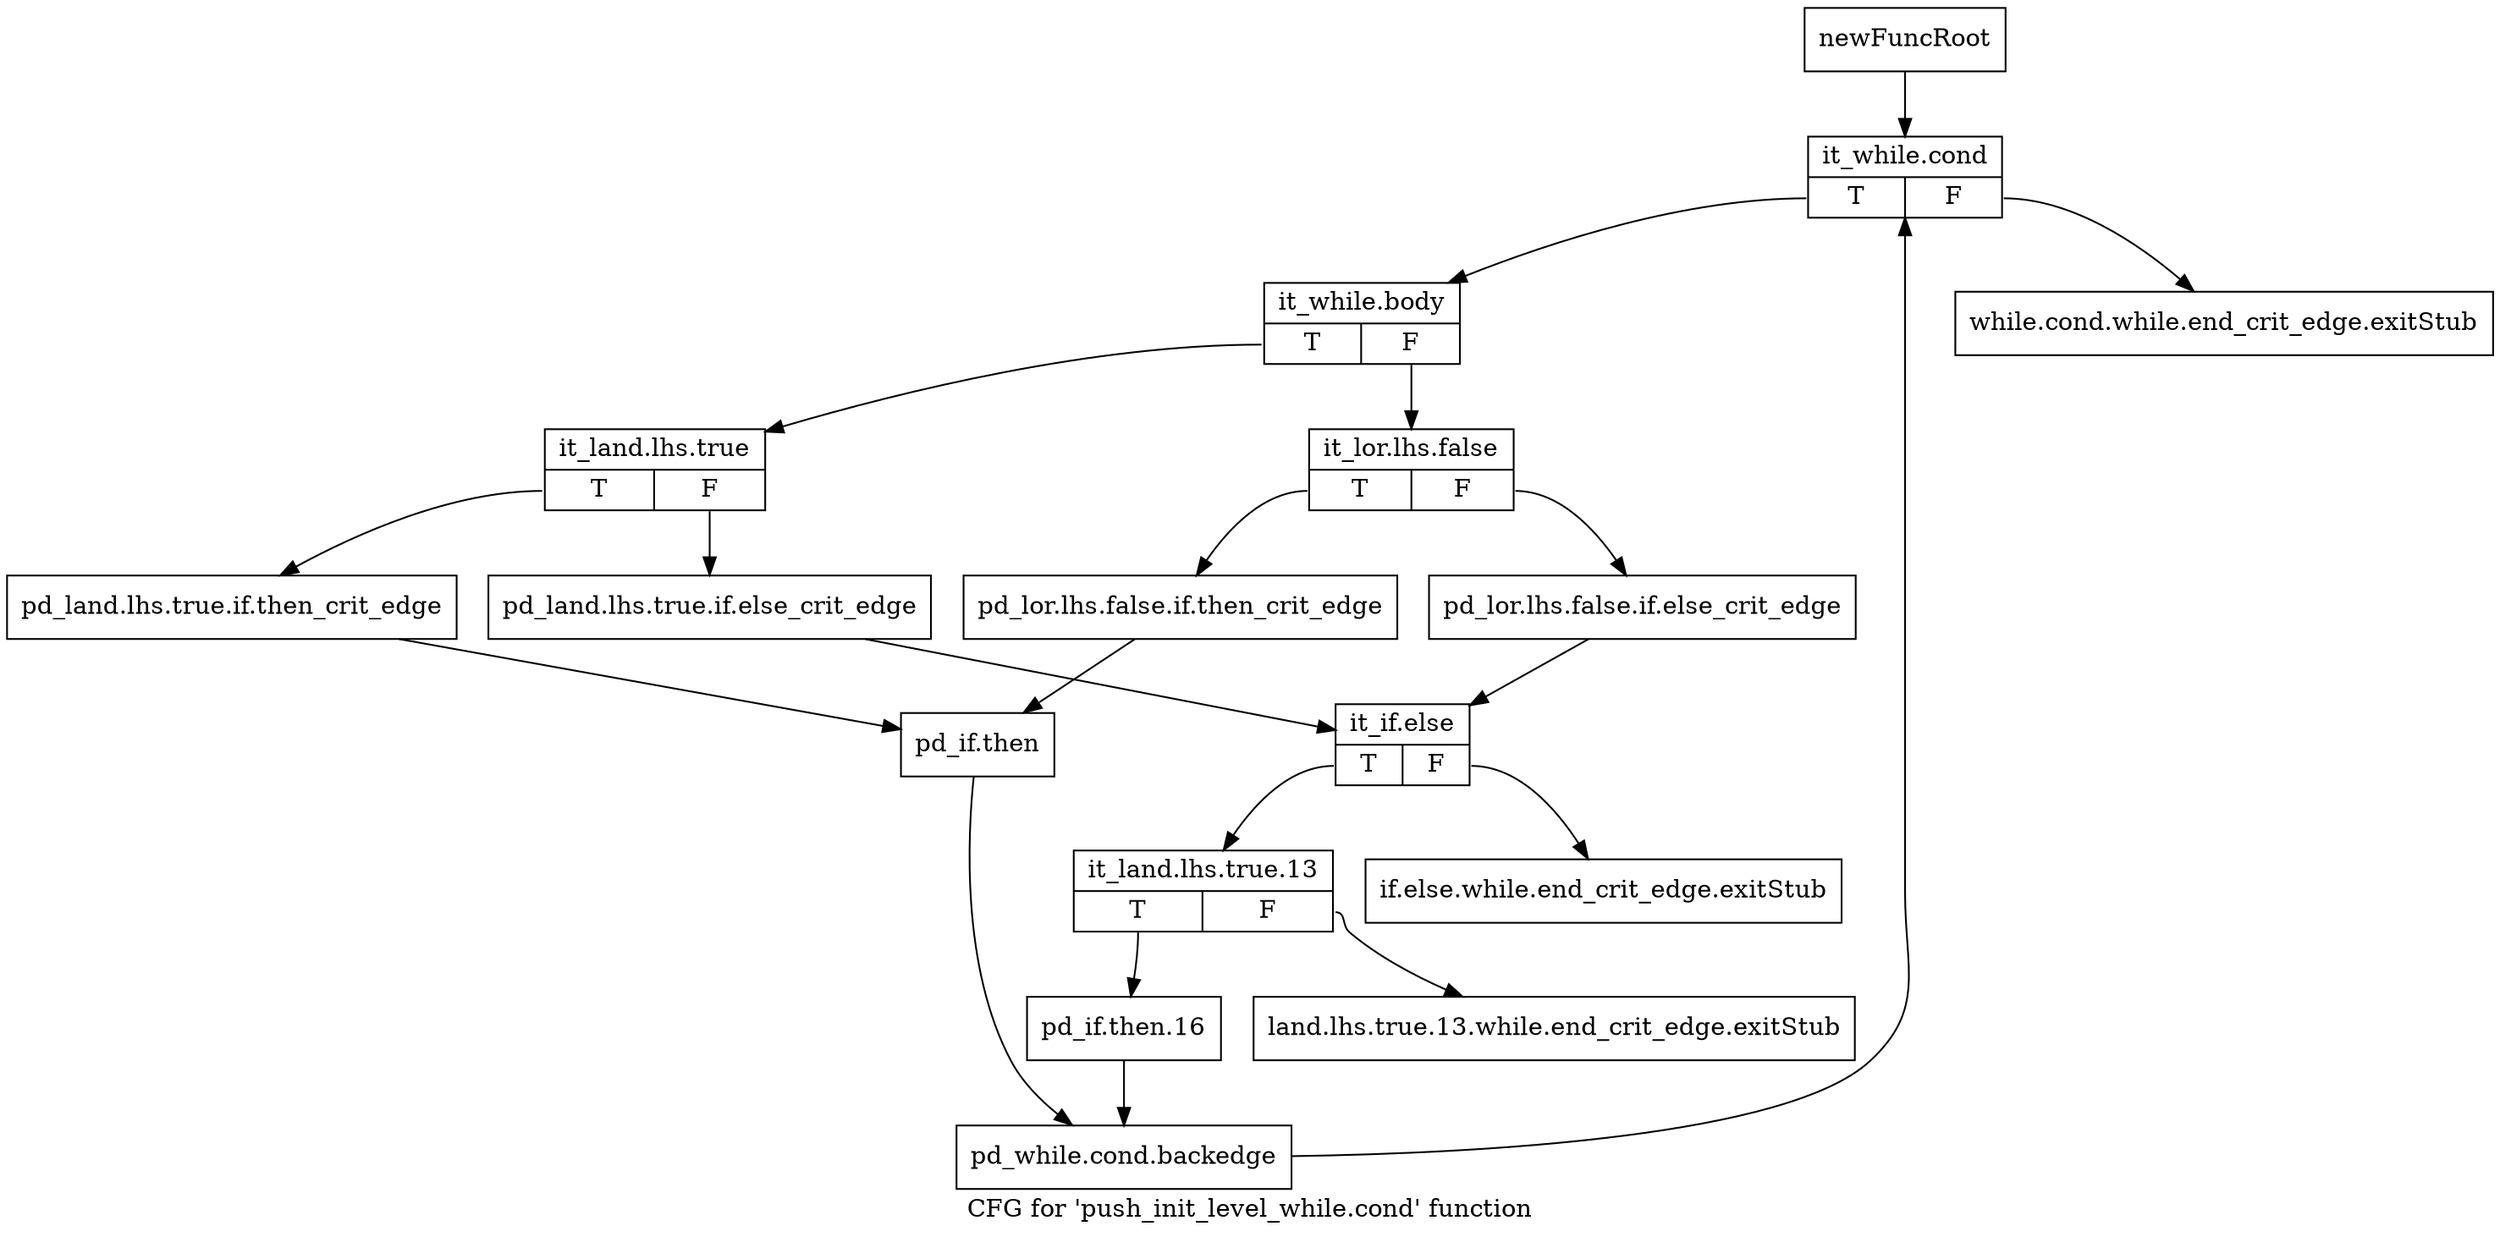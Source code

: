 digraph "CFG for 'push_init_level_while.cond' function" {
	label="CFG for 'push_init_level_while.cond' function";

	Node0xa070f00 [shape=record,label="{newFuncRoot}"];
	Node0xa070f00 -> Node0xa073e40;
	Node0xa073d50 [shape=record,label="{while.cond.while.end_crit_edge.exitStub}"];
	Node0xa073da0 [shape=record,label="{if.else.while.end_crit_edge.exitStub}"];
	Node0xa073df0 [shape=record,label="{land.lhs.true.13.while.end_crit_edge.exitStub}"];
	Node0xa073e40 [shape=record,label="{it_while.cond|{<s0>T|<s1>F}}"];
	Node0xa073e40:s0 -> Node0xa073e90;
	Node0xa073e40:s1 -> Node0xa073d50;
	Node0xa073e90 [shape=record,label="{it_while.body|{<s0>T|<s1>F}}"];
	Node0xa073e90:s0 -> Node0xa073fd0;
	Node0xa073e90:s1 -> Node0xa073ee0;
	Node0xa073ee0 [shape=record,label="{it_lor.lhs.false|{<s0>T|<s1>F}}"];
	Node0xa073ee0:s0 -> Node0xa073f80;
	Node0xa073ee0:s1 -> Node0xa073f30;
	Node0xa073f30 [shape=record,label="{pd_lor.lhs.false.if.else_crit_edge}"];
	Node0xa073f30 -> Node0xa074070;
	Node0xa073f80 [shape=record,label="{pd_lor.lhs.false.if.then_crit_edge}"];
	Node0xa073f80 -> Node0xa0741b0;
	Node0xa073fd0 [shape=record,label="{it_land.lhs.true|{<s0>T|<s1>F}}"];
	Node0xa073fd0:s0 -> Node0xa074160;
	Node0xa073fd0:s1 -> Node0xa074020;
	Node0xa074020 [shape=record,label="{pd_land.lhs.true.if.else_crit_edge}"];
	Node0xa074020 -> Node0xa074070;
	Node0xa074070 [shape=record,label="{it_if.else|{<s0>T|<s1>F}}"];
	Node0xa074070:s0 -> Node0xa0740c0;
	Node0xa074070:s1 -> Node0xa073da0;
	Node0xa0740c0 [shape=record,label="{it_land.lhs.true.13|{<s0>T|<s1>F}}"];
	Node0xa0740c0:s0 -> Node0xa074110;
	Node0xa0740c0:s1 -> Node0xa073df0;
	Node0xa074110 [shape=record,label="{pd_if.then.16}"];
	Node0xa074110 -> Node0xa074200;
	Node0xa074160 [shape=record,label="{pd_land.lhs.true.if.then_crit_edge}"];
	Node0xa074160 -> Node0xa0741b0;
	Node0xa0741b0 [shape=record,label="{pd_if.then}"];
	Node0xa0741b0 -> Node0xa074200;
	Node0xa074200 [shape=record,label="{pd_while.cond.backedge}"];
	Node0xa074200 -> Node0xa073e40;
}
